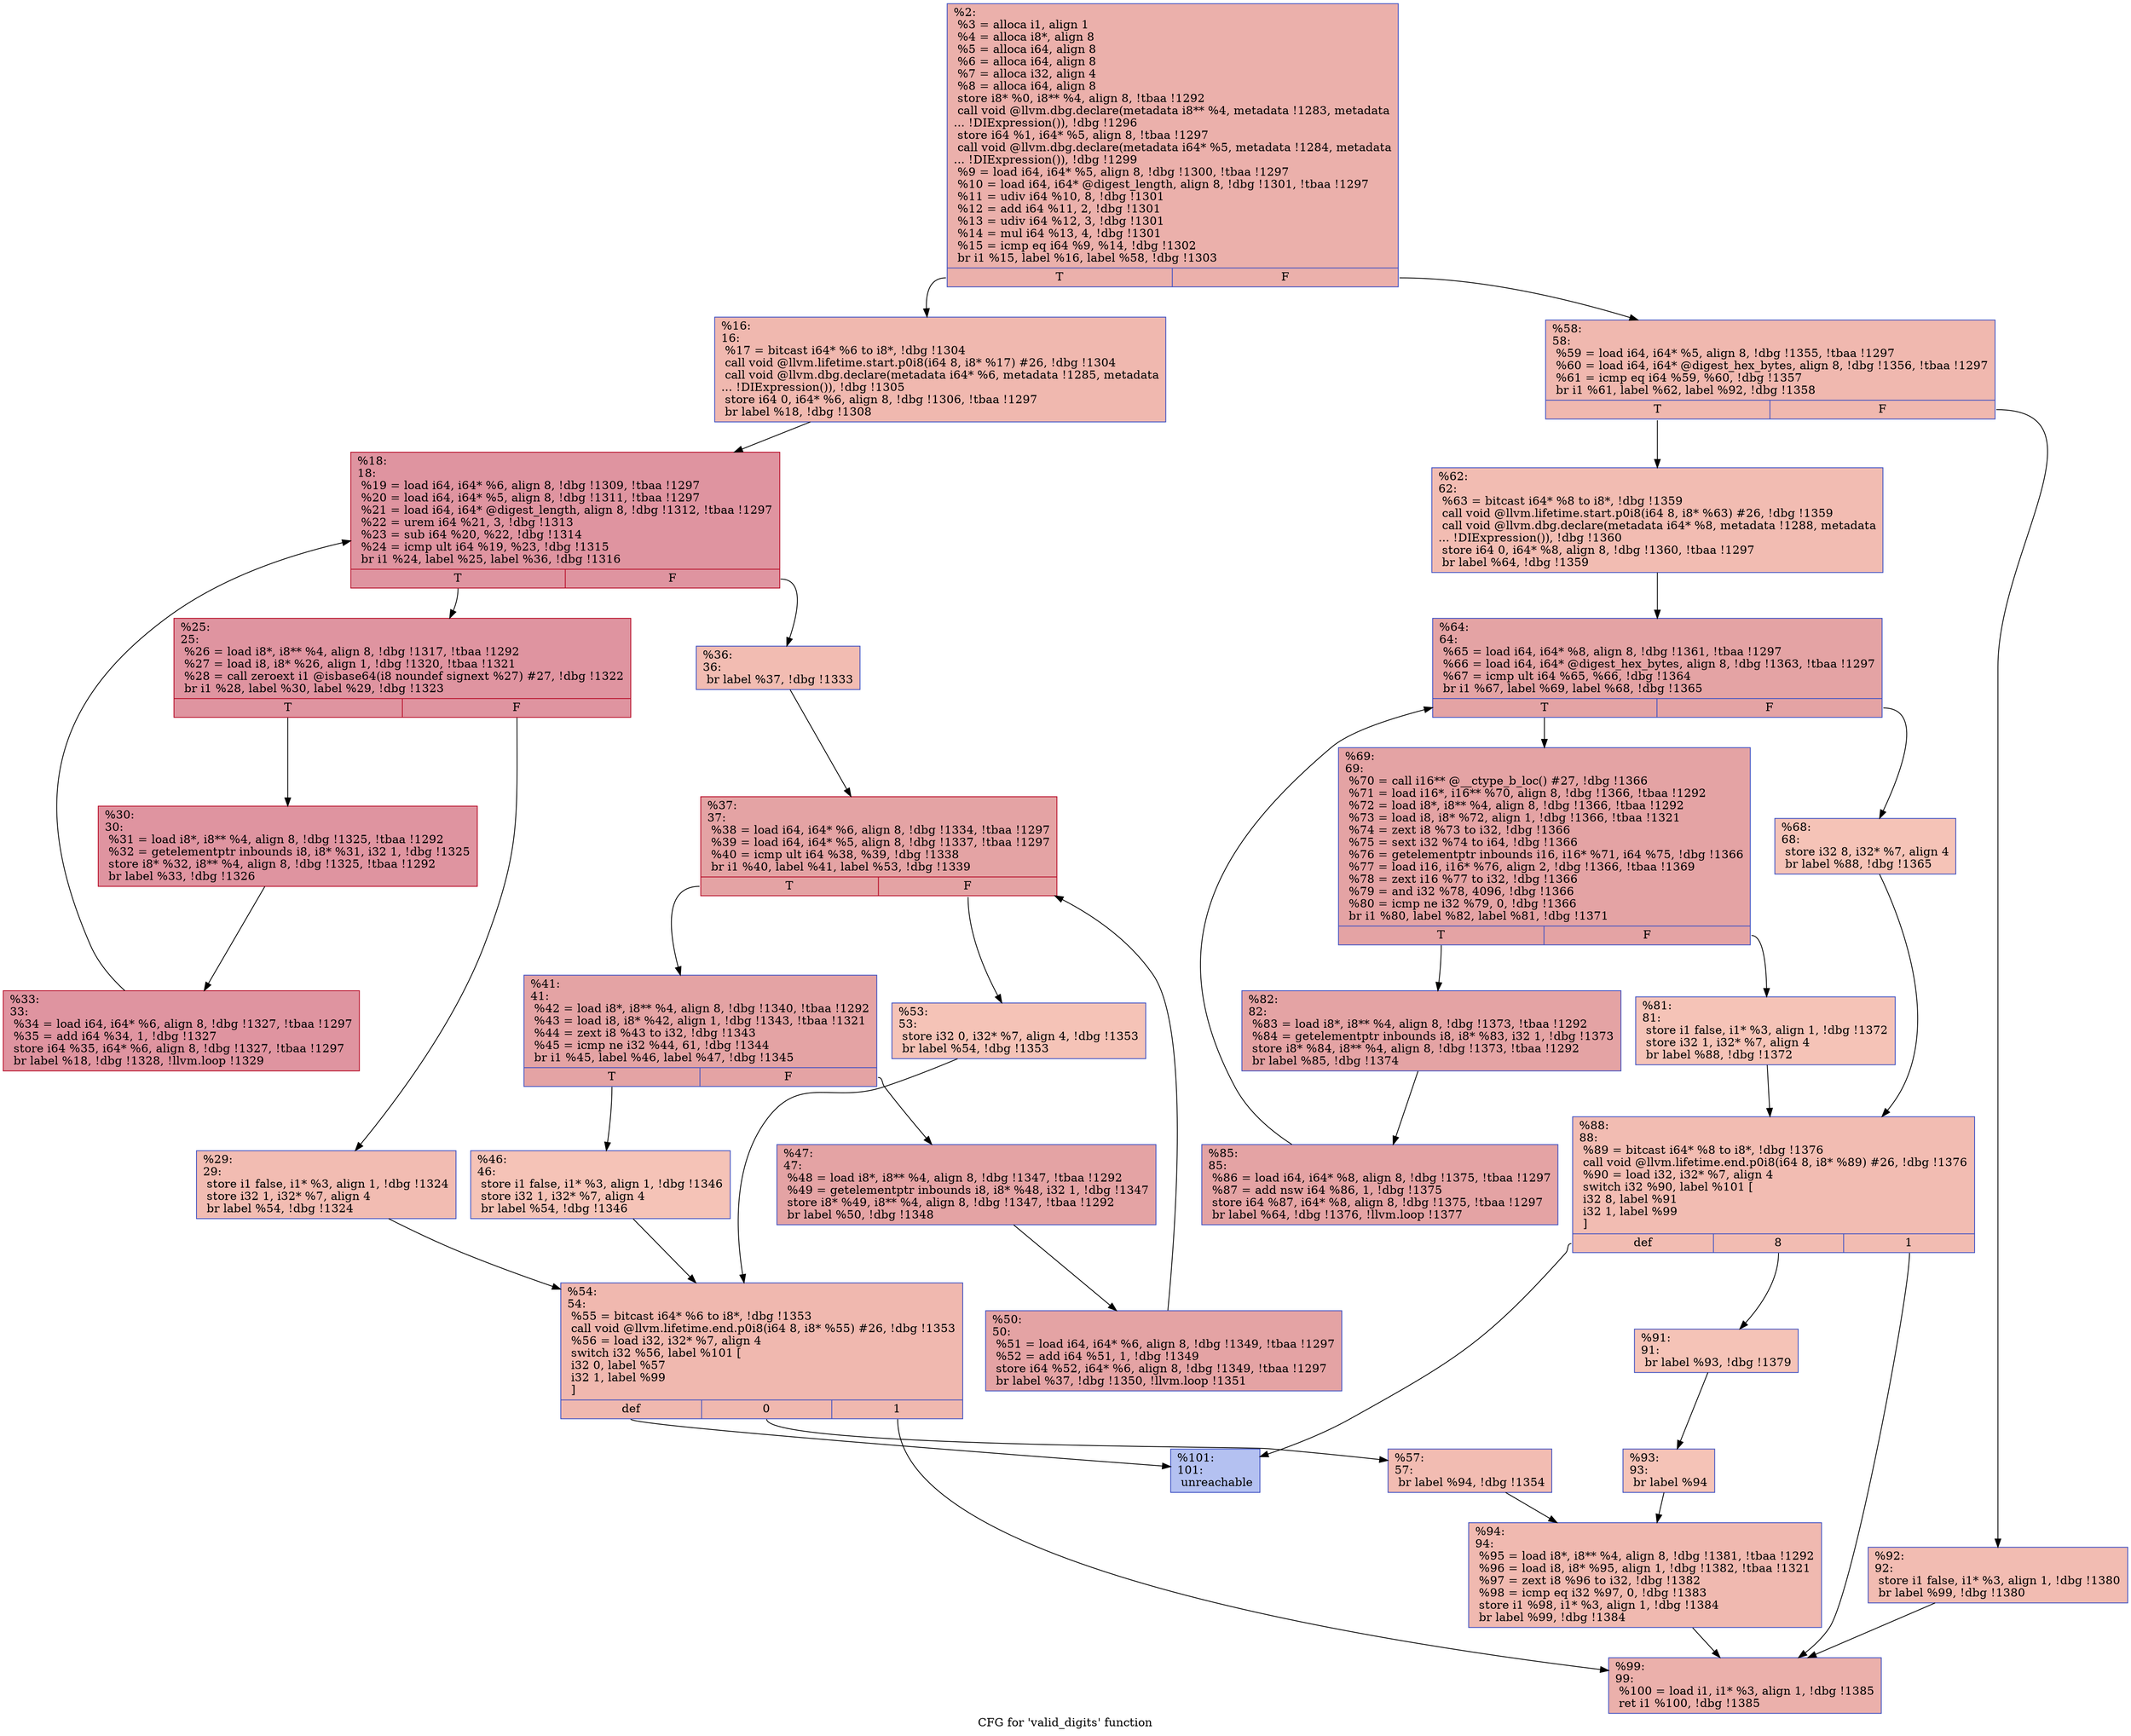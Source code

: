 digraph "CFG for 'valid_digits' function" {
	label="CFG for 'valid_digits' function";

	Node0x1e647d0 [shape=record,color="#3d50c3ff", style=filled, fillcolor="#d24b4070",label="{%2:\l  %3 = alloca i1, align 1\l  %4 = alloca i8*, align 8\l  %5 = alloca i64, align 8\l  %6 = alloca i64, align 8\l  %7 = alloca i32, align 4\l  %8 = alloca i64, align 8\l  store i8* %0, i8** %4, align 8, !tbaa !1292\l  call void @llvm.dbg.declare(metadata i8** %4, metadata !1283, metadata\l... !DIExpression()), !dbg !1296\l  store i64 %1, i64* %5, align 8, !tbaa !1297\l  call void @llvm.dbg.declare(metadata i64* %5, metadata !1284, metadata\l... !DIExpression()), !dbg !1299\l  %9 = load i64, i64* %5, align 8, !dbg !1300, !tbaa !1297\l  %10 = load i64, i64* @digest_length, align 8, !dbg !1301, !tbaa !1297\l  %11 = udiv i64 %10, 8, !dbg !1301\l  %12 = add i64 %11, 2, !dbg !1301\l  %13 = udiv i64 %12, 3, !dbg !1301\l  %14 = mul i64 %13, 4, !dbg !1301\l  %15 = icmp eq i64 %9, %14, !dbg !1302\l  br i1 %15, label %16, label %58, !dbg !1303\l|{<s0>T|<s1>F}}"];
	Node0x1e647d0:s0 -> Node0x1e64960;
	Node0x1e647d0:s1 -> Node0x1e64e10;
	Node0x1e64960 [shape=record,color="#3d50c3ff", style=filled, fillcolor="#dc5d4a70",label="{%16:\l16:                                               \l  %17 = bitcast i64* %6 to i8*, !dbg !1304\l  call void @llvm.lifetime.start.p0i8(i64 8, i8* %17) #26, !dbg !1304\l  call void @llvm.dbg.declare(metadata i64* %6, metadata !1285, metadata\l... !DIExpression()), !dbg !1305\l  store i64 0, i64* %6, align 8, !dbg !1306, !tbaa !1297\l  br label %18, !dbg !1308\l}"];
	Node0x1e64960 -> Node0x1e649b0;
	Node0x1e649b0 [shape=record,color="#b70d28ff", style=filled, fillcolor="#b70d2870",label="{%18:\l18:                                               \l  %19 = load i64, i64* %6, align 8, !dbg !1309, !tbaa !1297\l  %20 = load i64, i64* %5, align 8, !dbg !1311, !tbaa !1297\l  %21 = load i64, i64* @digest_length, align 8, !dbg !1312, !tbaa !1297\l  %22 = urem i64 %21, 3, !dbg !1313\l  %23 = sub i64 %20, %22, !dbg !1314\l  %24 = icmp ult i64 %19, %23, !dbg !1315\l  br i1 %24, label %25, label %36, !dbg !1316\l|{<s0>T|<s1>F}}"];
	Node0x1e649b0:s0 -> Node0x1e64a00;
	Node0x1e649b0:s1 -> Node0x1e64b40;
	Node0x1e64a00 [shape=record,color="#b70d28ff", style=filled, fillcolor="#b70d2870",label="{%25:\l25:                                               \l  %26 = load i8*, i8** %4, align 8, !dbg !1317, !tbaa !1292\l  %27 = load i8, i8* %26, align 1, !dbg !1320, !tbaa !1321\l  %28 = call zeroext i1 @isbase64(i8 noundef signext %27) #27, !dbg !1322\l  br i1 %28, label %30, label %29, !dbg !1323\l|{<s0>T|<s1>F}}"];
	Node0x1e64a00:s0 -> Node0x1e64aa0;
	Node0x1e64a00:s1 -> Node0x1e64a50;
	Node0x1e64a50 [shape=record,color="#3d50c3ff", style=filled, fillcolor="#e1675170",label="{%29:\l29:                                               \l  store i1 false, i1* %3, align 1, !dbg !1324\l  store i32 1, i32* %7, align 4\l  br label %54, !dbg !1324\l}"];
	Node0x1e64a50 -> Node0x1e64d70;
	Node0x1e64aa0 [shape=record,color="#b70d28ff", style=filled, fillcolor="#b70d2870",label="{%30:\l30:                                               \l  %31 = load i8*, i8** %4, align 8, !dbg !1325, !tbaa !1292\l  %32 = getelementptr inbounds i8, i8* %31, i32 1, !dbg !1325\l  store i8* %32, i8** %4, align 8, !dbg !1325, !tbaa !1292\l  br label %33, !dbg !1326\l}"];
	Node0x1e64aa0 -> Node0x1e64af0;
	Node0x1e64af0 [shape=record,color="#b70d28ff", style=filled, fillcolor="#b70d2870",label="{%33:\l33:                                               \l  %34 = load i64, i64* %6, align 8, !dbg !1327, !tbaa !1297\l  %35 = add i64 %34, 1, !dbg !1327\l  store i64 %35, i64* %6, align 8, !dbg !1327, !tbaa !1297\l  br label %18, !dbg !1328, !llvm.loop !1329\l}"];
	Node0x1e64af0 -> Node0x1e649b0;
	Node0x1e64b40 [shape=record,color="#3d50c3ff", style=filled, fillcolor="#e1675170",label="{%36:\l36:                                               \l  br label %37, !dbg !1333\l}"];
	Node0x1e64b40 -> Node0x1e64b90;
	Node0x1e64b90 [shape=record,color="#b70d28ff", style=filled, fillcolor="#c32e3170",label="{%37:\l37:                                               \l  %38 = load i64, i64* %6, align 8, !dbg !1334, !tbaa !1297\l  %39 = load i64, i64* %5, align 8, !dbg !1337, !tbaa !1297\l  %40 = icmp ult i64 %38, %39, !dbg !1338\l  br i1 %40, label %41, label %53, !dbg !1339\l|{<s0>T|<s1>F}}"];
	Node0x1e64b90:s0 -> Node0x1e64be0;
	Node0x1e64b90:s1 -> Node0x1e64d20;
	Node0x1e64be0 [shape=record,color="#3d50c3ff", style=filled, fillcolor="#c32e3170",label="{%41:\l41:                                               \l  %42 = load i8*, i8** %4, align 8, !dbg !1340, !tbaa !1292\l  %43 = load i8, i8* %42, align 1, !dbg !1343, !tbaa !1321\l  %44 = zext i8 %43 to i32, !dbg !1343\l  %45 = icmp ne i32 %44, 61, !dbg !1344\l  br i1 %45, label %46, label %47, !dbg !1345\l|{<s0>T|<s1>F}}"];
	Node0x1e64be0:s0 -> Node0x1e64c30;
	Node0x1e64be0:s1 -> Node0x1e64c80;
	Node0x1e64c30 [shape=record,color="#3d50c3ff", style=filled, fillcolor="#e8765c70",label="{%46:\l46:                                               \l  store i1 false, i1* %3, align 1, !dbg !1346\l  store i32 1, i32* %7, align 4\l  br label %54, !dbg !1346\l}"];
	Node0x1e64c30 -> Node0x1e64d70;
	Node0x1e64c80 [shape=record,color="#3d50c3ff", style=filled, fillcolor="#c32e3170",label="{%47:\l47:                                               \l  %48 = load i8*, i8** %4, align 8, !dbg !1347, !tbaa !1292\l  %49 = getelementptr inbounds i8, i8* %48, i32 1, !dbg !1347\l  store i8* %49, i8** %4, align 8, !dbg !1347, !tbaa !1292\l  br label %50, !dbg !1348\l}"];
	Node0x1e64c80 -> Node0x1e64cd0;
	Node0x1e64cd0 [shape=record,color="#3d50c3ff", style=filled, fillcolor="#c32e3170",label="{%50:\l50:                                               \l  %51 = load i64, i64* %6, align 8, !dbg !1349, !tbaa !1297\l  %52 = add i64 %51, 1, !dbg !1349\l  store i64 %52, i64* %6, align 8, !dbg !1349, !tbaa !1297\l  br label %37, !dbg !1350, !llvm.loop !1351\l}"];
	Node0x1e64cd0 -> Node0x1e64b90;
	Node0x1e64d20 [shape=record,color="#3d50c3ff", style=filled, fillcolor="#e8765c70",label="{%53:\l53:                                               \l  store i32 0, i32* %7, align 4, !dbg !1353\l  br label %54, !dbg !1353\l}"];
	Node0x1e64d20 -> Node0x1e64d70;
	Node0x1e64d70 [shape=record,color="#3d50c3ff", style=filled, fillcolor="#dc5d4a70",label="{%54:\l54:                                               \l  %55 = bitcast i64* %6 to i8*, !dbg !1353\l  call void @llvm.lifetime.end.p0i8(i64 8, i8* %55) #26, !dbg !1353\l  %56 = load i32, i32* %7, align 4\l  switch i32 %56, label %101 [\l    i32 0, label %57\l    i32 1, label %99\l  ]\l|{<s0>def|<s1>0|<s2>1}}"];
	Node0x1e64d70:s0 -> Node0x1e65270;
	Node0x1e64d70:s1 -> Node0x1e64dc0;
	Node0x1e64d70:s2 -> Node0x1e65220;
	Node0x1e64dc0 [shape=record,color="#3d50c3ff", style=filled, fillcolor="#e1675170",label="{%57:\l57:                                               \l  br label %94, !dbg !1354\l}"];
	Node0x1e64dc0 -> Node0x1e651d0;
	Node0x1e64e10 [shape=record,color="#3d50c3ff", style=filled, fillcolor="#dc5d4a70",label="{%58:\l58:                                               \l  %59 = load i64, i64* %5, align 8, !dbg !1355, !tbaa !1297\l  %60 = load i64, i64* @digest_hex_bytes, align 8, !dbg !1356, !tbaa !1297\l  %61 = icmp eq i64 %59, %60, !dbg !1357\l  br i1 %61, label %62, label %92, !dbg !1358\l|{<s0>T|<s1>F}}"];
	Node0x1e64e10:s0 -> Node0x1e64e60;
	Node0x1e64e10:s1 -> Node0x1e65130;
	Node0x1e64e60 [shape=record,color="#3d50c3ff", style=filled, fillcolor="#e1675170",label="{%62:\l62:                                               \l  %63 = bitcast i64* %8 to i8*, !dbg !1359\l  call void @llvm.lifetime.start.p0i8(i64 8, i8* %63) #26, !dbg !1359\l  call void @llvm.dbg.declare(metadata i64* %8, metadata !1288, metadata\l... !DIExpression()), !dbg !1360\l  store i64 0, i64* %8, align 8, !dbg !1360, !tbaa !1297\l  br label %64, !dbg !1359\l}"];
	Node0x1e64e60 -> Node0x1e64eb0;
	Node0x1e64eb0 [shape=record,color="#3d50c3ff", style=filled, fillcolor="#c32e3170",label="{%64:\l64:                                               \l  %65 = load i64, i64* %8, align 8, !dbg !1361, !tbaa !1297\l  %66 = load i64, i64* @digest_hex_bytes, align 8, !dbg !1363, !tbaa !1297\l  %67 = icmp ult i64 %65, %66, !dbg !1364\l  br i1 %67, label %69, label %68, !dbg !1365\l|{<s0>T|<s1>F}}"];
	Node0x1e64eb0:s0 -> Node0x1e64f50;
	Node0x1e64eb0:s1 -> Node0x1e64f00;
	Node0x1e64f00 [shape=record,color="#3d50c3ff", style=filled, fillcolor="#e8765c70",label="{%68:\l68:                                               \l  store i32 8, i32* %7, align 4\l  br label %88, !dbg !1365\l}"];
	Node0x1e64f00 -> Node0x1e65090;
	Node0x1e64f50 [shape=record,color="#3d50c3ff", style=filled, fillcolor="#c32e3170",label="{%69:\l69:                                               \l  %70 = call i16** @__ctype_b_loc() #27, !dbg !1366\l  %71 = load i16*, i16** %70, align 8, !dbg !1366, !tbaa !1292\l  %72 = load i8*, i8** %4, align 8, !dbg !1366, !tbaa !1292\l  %73 = load i8, i8* %72, align 1, !dbg !1366, !tbaa !1321\l  %74 = zext i8 %73 to i32, !dbg !1366\l  %75 = sext i32 %74 to i64, !dbg !1366\l  %76 = getelementptr inbounds i16, i16* %71, i64 %75, !dbg !1366\l  %77 = load i16, i16* %76, align 2, !dbg !1366, !tbaa !1369\l  %78 = zext i16 %77 to i32, !dbg !1366\l  %79 = and i32 %78, 4096, !dbg !1366\l  %80 = icmp ne i32 %79, 0, !dbg !1366\l  br i1 %80, label %82, label %81, !dbg !1371\l|{<s0>T|<s1>F}}"];
	Node0x1e64f50:s0 -> Node0x1e64ff0;
	Node0x1e64f50:s1 -> Node0x1e64fa0;
	Node0x1e64fa0 [shape=record,color="#3d50c3ff", style=filled, fillcolor="#e8765c70",label="{%81:\l81:                                               \l  store i1 false, i1* %3, align 1, !dbg !1372\l  store i32 1, i32* %7, align 4\l  br label %88, !dbg !1372\l}"];
	Node0x1e64fa0 -> Node0x1e65090;
	Node0x1e64ff0 [shape=record,color="#3d50c3ff", style=filled, fillcolor="#c32e3170",label="{%82:\l82:                                               \l  %83 = load i8*, i8** %4, align 8, !dbg !1373, !tbaa !1292\l  %84 = getelementptr inbounds i8, i8* %83, i32 1, !dbg !1373\l  store i8* %84, i8** %4, align 8, !dbg !1373, !tbaa !1292\l  br label %85, !dbg !1374\l}"];
	Node0x1e64ff0 -> Node0x1e65040;
	Node0x1e65040 [shape=record,color="#3d50c3ff", style=filled, fillcolor="#c32e3170",label="{%85:\l85:                                               \l  %86 = load i64, i64* %8, align 8, !dbg !1375, !tbaa !1297\l  %87 = add nsw i64 %86, 1, !dbg !1375\l  store i64 %87, i64* %8, align 8, !dbg !1375, !tbaa !1297\l  br label %64, !dbg !1376, !llvm.loop !1377\l}"];
	Node0x1e65040 -> Node0x1e64eb0;
	Node0x1e65090 [shape=record,color="#3d50c3ff", style=filled, fillcolor="#e1675170",label="{%88:\l88:                                               \l  %89 = bitcast i64* %8 to i8*, !dbg !1376\l  call void @llvm.lifetime.end.p0i8(i64 8, i8* %89) #26, !dbg !1376\l  %90 = load i32, i32* %7, align 4\l  switch i32 %90, label %101 [\l    i32 8, label %91\l    i32 1, label %99\l  ]\l|{<s0>def|<s1>8|<s2>1}}"];
	Node0x1e65090:s0 -> Node0x1e65270;
	Node0x1e65090:s1 -> Node0x1e650e0;
	Node0x1e65090:s2 -> Node0x1e65220;
	Node0x1e650e0 [shape=record,color="#3d50c3ff", style=filled, fillcolor="#e8765c70",label="{%91:\l91:                                               \l  br label %93, !dbg !1379\l}"];
	Node0x1e650e0 -> Node0x1e65180;
	Node0x1e65130 [shape=record,color="#3d50c3ff", style=filled, fillcolor="#e1675170",label="{%92:\l92:                                               \l  store i1 false, i1* %3, align 1, !dbg !1380\l  br label %99, !dbg !1380\l}"];
	Node0x1e65130 -> Node0x1e65220;
	Node0x1e65180 [shape=record,color="#3d50c3ff", style=filled, fillcolor="#e8765c70",label="{%93:\l93:                                               \l  br label %94\l}"];
	Node0x1e65180 -> Node0x1e651d0;
	Node0x1e651d0 [shape=record,color="#3d50c3ff", style=filled, fillcolor="#de614d70",label="{%94:\l94:                                               \l  %95 = load i8*, i8** %4, align 8, !dbg !1381, !tbaa !1292\l  %96 = load i8, i8* %95, align 1, !dbg !1382, !tbaa !1321\l  %97 = zext i8 %96 to i32, !dbg !1382\l  %98 = icmp eq i32 %97, 0, !dbg !1383\l  store i1 %98, i1* %3, align 1, !dbg !1384\l  br label %99, !dbg !1384\l}"];
	Node0x1e651d0 -> Node0x1e65220;
	Node0x1e65220 [shape=record,color="#3d50c3ff", style=filled, fillcolor="#d24b4070",label="{%99:\l99:                                               \l  %100 = load i1, i1* %3, align 1, !dbg !1385\l  ret i1 %100, !dbg !1385\l}"];
	Node0x1e65270 [shape=record,color="#3d50c3ff", style=filled, fillcolor="#5572df70",label="{%101:\l101:                                              \l  unreachable\l}"];
}
